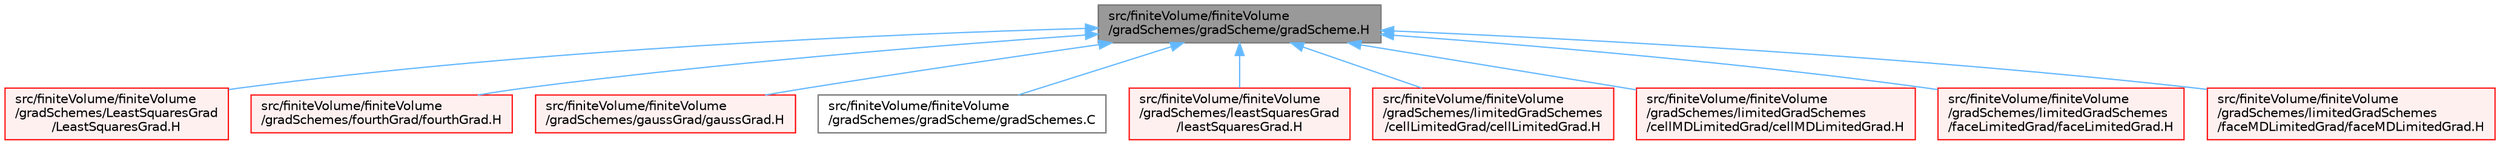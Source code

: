 digraph "src/finiteVolume/finiteVolume/gradSchemes/gradScheme/gradScheme.H"
{
 // LATEX_PDF_SIZE
  bgcolor="transparent";
  edge [fontname=Helvetica,fontsize=10,labelfontname=Helvetica,labelfontsize=10];
  node [fontname=Helvetica,fontsize=10,shape=box,height=0.2,width=0.4];
  Node1 [id="Node000001",label="src/finiteVolume/finiteVolume\l/gradSchemes/gradScheme/gradScheme.H",height=0.2,width=0.4,color="gray40", fillcolor="grey60", style="filled", fontcolor="black",tooltip=" "];
  Node1 -> Node2 [id="edge1_Node000001_Node000002",dir="back",color="steelblue1",style="solid",tooltip=" "];
  Node2 [id="Node000002",label="src/finiteVolume/finiteVolume\l/gradSchemes/LeastSquaresGrad\l/LeastSquaresGrad.H",height=0.2,width=0.4,color="red", fillcolor="#FFF0F0", style="filled",URL="$LeastSquaresGrad_8H.html",tooltip=" "];
  Node1 -> Node5 [id="edge2_Node000001_Node000005",dir="back",color="steelblue1",style="solid",tooltip=" "];
  Node5 [id="Node000005",label="src/finiteVolume/finiteVolume\l/gradSchemes/fourthGrad/fourthGrad.H",height=0.2,width=0.4,color="red", fillcolor="#FFF0F0", style="filled",URL="$fourthGrad_8H.html",tooltip=" "];
  Node1 -> Node8 [id="edge3_Node000001_Node000008",dir="back",color="steelblue1",style="solid",tooltip=" "];
  Node8 [id="Node000008",label="src/finiteVolume/finiteVolume\l/gradSchemes/gaussGrad/gaussGrad.H",height=0.2,width=0.4,color="red", fillcolor="#FFF0F0", style="filled",URL="$gaussGrad_8H.html",tooltip=" "];
  Node1 -> Node34 [id="edge4_Node000001_Node000034",dir="back",color="steelblue1",style="solid",tooltip=" "];
  Node34 [id="Node000034",label="src/finiteVolume/finiteVolume\l/gradSchemes/gradScheme/gradSchemes.C",height=0.2,width=0.4,color="grey40", fillcolor="white", style="filled",URL="$gradSchemes_8C.html",tooltip=" "];
  Node1 -> Node35 [id="edge5_Node000001_Node000035",dir="back",color="steelblue1",style="solid",tooltip=" "];
  Node35 [id="Node000035",label="src/finiteVolume/finiteVolume\l/gradSchemes/leastSquaresGrad\l/leastSquaresGrad.H",height=0.2,width=0.4,color="red", fillcolor="#FFF0F0", style="filled",URL="$leastSquaresGrad_8H.html",tooltip=" "];
  Node1 -> Node37 [id="edge6_Node000001_Node000037",dir="back",color="steelblue1",style="solid",tooltip=" "];
  Node37 [id="Node000037",label="src/finiteVolume/finiteVolume\l/gradSchemes/limitedGradSchemes\l/cellLimitedGrad/cellLimitedGrad.H",height=0.2,width=0.4,color="red", fillcolor="#FFF0F0", style="filled",URL="$cellLimitedGrad_8H.html",tooltip=" "];
  Node1 -> Node39 [id="edge7_Node000001_Node000039",dir="back",color="steelblue1",style="solid",tooltip=" "];
  Node39 [id="Node000039",label="src/finiteVolume/finiteVolume\l/gradSchemes/limitedGradSchemes\l/cellMDLimitedGrad/cellMDLimitedGrad.H",height=0.2,width=0.4,color="red", fillcolor="#FFF0F0", style="filled",URL="$cellMDLimitedGrad_8H.html",tooltip=" "];
  Node1 -> Node40 [id="edge8_Node000001_Node000040",dir="back",color="steelblue1",style="solid",tooltip=" "];
  Node40 [id="Node000040",label="src/finiteVolume/finiteVolume\l/gradSchemes/limitedGradSchemes\l/faceLimitedGrad/faceLimitedGrad.H",height=0.2,width=0.4,color="red", fillcolor="#FFF0F0", style="filled",URL="$faceLimitedGrad_8H.html",tooltip=" "];
  Node1 -> Node41 [id="edge9_Node000001_Node000041",dir="back",color="steelblue1",style="solid",tooltip=" "];
  Node41 [id="Node000041",label="src/finiteVolume/finiteVolume\l/gradSchemes/limitedGradSchemes\l/faceMDLimitedGrad/faceMDLimitedGrad.H",height=0.2,width=0.4,color="red", fillcolor="#FFF0F0", style="filled",URL="$faceMDLimitedGrad_8H.html",tooltip=" "];
}
